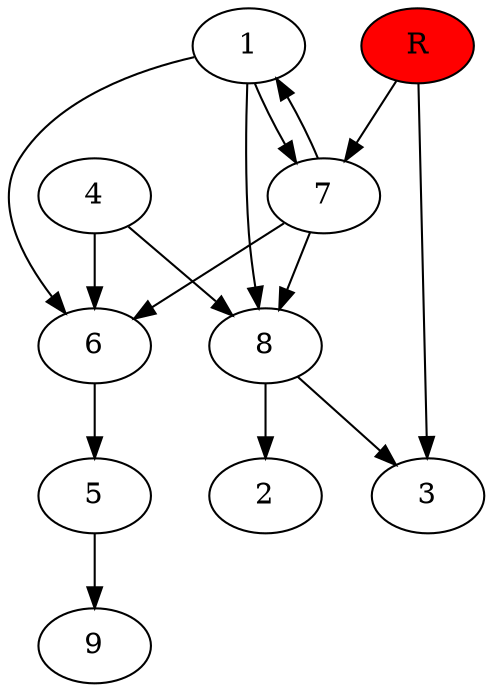 digraph prb7269 {
	1
	2
	3
	4
	5
	6
	7
	8
	R [fillcolor="#ff0000" style=filled]
	1 -> 6
	1 -> 7
	1 -> 8
	4 -> 6
	4 -> 8
	5 -> 9
	6 -> 5
	7 -> 1
	7 -> 6
	7 -> 8
	8 -> 2
	8 -> 3
	R -> 3
	R -> 7
}
